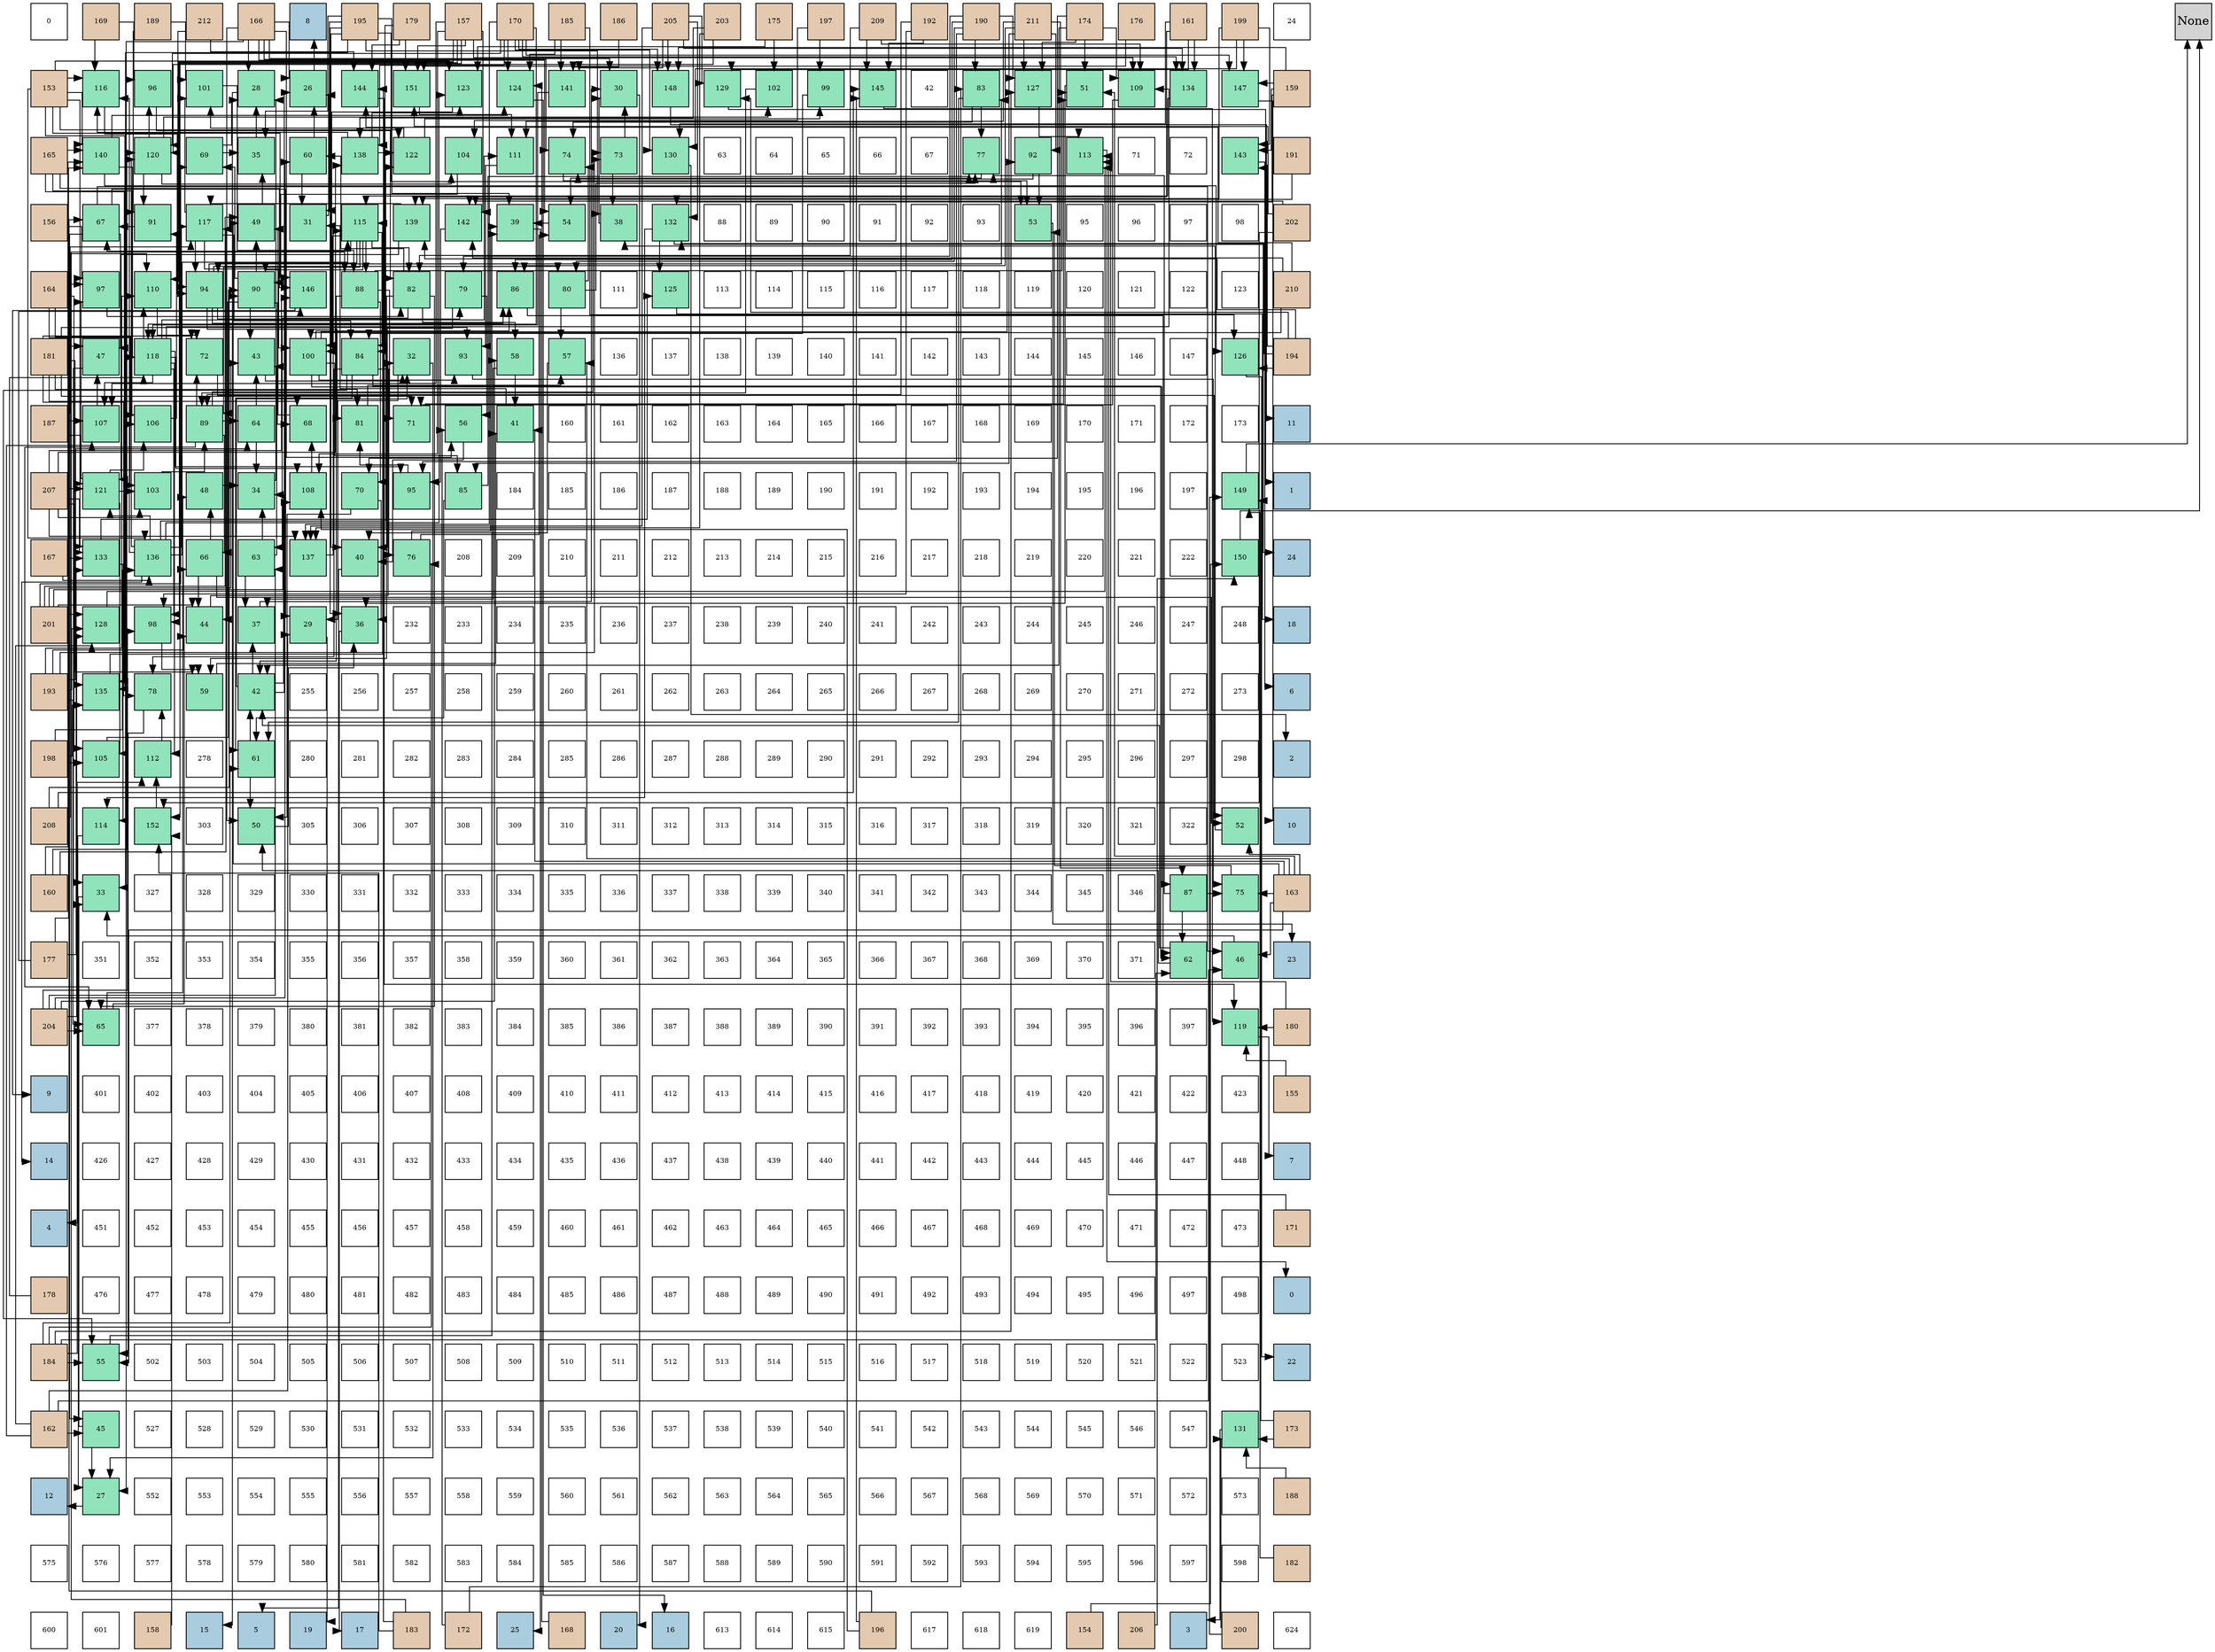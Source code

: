 digraph layout{
 rankdir=TB;
 splines=ortho;
 node [style=filled shape=square fixedsize=true width=0.6];
0[label="0", fontsize=8, fillcolor="#ffffff"];
1[label="169", fontsize=8, fillcolor="#e3c9af"];
2[label="189", fontsize=8, fillcolor="#e3c9af"];
3[label="212", fontsize=8, fillcolor="#e3c9af"];
4[label="166", fontsize=8, fillcolor="#e3c9af"];
5[label="8", fontsize=8, fillcolor="#a9ccde"];
6[label="195", fontsize=8, fillcolor="#e3c9af"];
7[label="179", fontsize=8, fillcolor="#e3c9af"];
8[label="157", fontsize=8, fillcolor="#e3c9af"];
9[label="170", fontsize=8, fillcolor="#e3c9af"];
10[label="185", fontsize=8, fillcolor="#e3c9af"];
11[label="186", fontsize=8, fillcolor="#e3c9af"];
12[label="205", fontsize=8, fillcolor="#e3c9af"];
13[label="203", fontsize=8, fillcolor="#e3c9af"];
14[label="175", fontsize=8, fillcolor="#e3c9af"];
15[label="197", fontsize=8, fillcolor="#e3c9af"];
16[label="209", fontsize=8, fillcolor="#e3c9af"];
17[label="192", fontsize=8, fillcolor="#e3c9af"];
18[label="190", fontsize=8, fillcolor="#e3c9af"];
19[label="211", fontsize=8, fillcolor="#e3c9af"];
20[label="174", fontsize=8, fillcolor="#e3c9af"];
21[label="176", fontsize=8, fillcolor="#e3c9af"];
22[label="161", fontsize=8, fillcolor="#e3c9af"];
23[label="199", fontsize=8, fillcolor="#e3c9af"];
24[label="24", fontsize=8, fillcolor="#ffffff"];
25[label="153", fontsize=8, fillcolor="#e3c9af"];
26[label="116", fontsize=8, fillcolor="#91e3bb"];
27[label="96", fontsize=8, fillcolor="#91e3bb"];
28[label="101", fontsize=8, fillcolor="#91e3bb"];
29[label="28", fontsize=8, fillcolor="#91e3bb"];
30[label="26", fontsize=8, fillcolor="#91e3bb"];
31[label="144", fontsize=8, fillcolor="#91e3bb"];
32[label="151", fontsize=8, fillcolor="#91e3bb"];
33[label="123", fontsize=8, fillcolor="#91e3bb"];
34[label="124", fontsize=8, fillcolor="#91e3bb"];
35[label="141", fontsize=8, fillcolor="#91e3bb"];
36[label="30", fontsize=8, fillcolor="#91e3bb"];
37[label="148", fontsize=8, fillcolor="#91e3bb"];
38[label="129", fontsize=8, fillcolor="#91e3bb"];
39[label="102", fontsize=8, fillcolor="#91e3bb"];
40[label="99", fontsize=8, fillcolor="#91e3bb"];
41[label="145", fontsize=8, fillcolor="#91e3bb"];
42[label="42", fontsize=8, fillcolor="#ffffff"];
43[label="83", fontsize=8, fillcolor="#91e3bb"];
44[label="127", fontsize=8, fillcolor="#91e3bb"];
45[label="51", fontsize=8, fillcolor="#91e3bb"];
46[label="109", fontsize=8, fillcolor="#91e3bb"];
47[label="134", fontsize=8, fillcolor="#91e3bb"];
48[label="147", fontsize=8, fillcolor="#91e3bb"];
49[label="159", fontsize=8, fillcolor="#e3c9af"];
50[label="165", fontsize=8, fillcolor="#e3c9af"];
51[label="140", fontsize=8, fillcolor="#91e3bb"];
52[label="120", fontsize=8, fillcolor="#91e3bb"];
53[label="69", fontsize=8, fillcolor="#91e3bb"];
54[label="35", fontsize=8, fillcolor="#91e3bb"];
55[label="60", fontsize=8, fillcolor="#91e3bb"];
56[label="138", fontsize=8, fillcolor="#91e3bb"];
57[label="122", fontsize=8, fillcolor="#91e3bb"];
58[label="104", fontsize=8, fillcolor="#91e3bb"];
59[label="111", fontsize=8, fillcolor="#91e3bb"];
60[label="74", fontsize=8, fillcolor="#91e3bb"];
61[label="73", fontsize=8, fillcolor="#91e3bb"];
62[label="130", fontsize=8, fillcolor="#91e3bb"];
63[label="63", fontsize=8, fillcolor="#ffffff"];
64[label="64", fontsize=8, fillcolor="#ffffff"];
65[label="65", fontsize=8, fillcolor="#ffffff"];
66[label="66", fontsize=8, fillcolor="#ffffff"];
67[label="67", fontsize=8, fillcolor="#ffffff"];
68[label="77", fontsize=8, fillcolor="#91e3bb"];
69[label="92", fontsize=8, fillcolor="#91e3bb"];
70[label="113", fontsize=8, fillcolor="#91e3bb"];
71[label="71", fontsize=8, fillcolor="#ffffff"];
72[label="72", fontsize=8, fillcolor="#ffffff"];
73[label="143", fontsize=8, fillcolor="#91e3bb"];
74[label="191", fontsize=8, fillcolor="#e3c9af"];
75[label="156", fontsize=8, fillcolor="#e3c9af"];
76[label="67", fontsize=8, fillcolor="#91e3bb"];
77[label="91", fontsize=8, fillcolor="#91e3bb"];
78[label="117", fontsize=8, fillcolor="#91e3bb"];
79[label="49", fontsize=8, fillcolor="#91e3bb"];
80[label="31", fontsize=8, fillcolor="#91e3bb"];
81[label="115", fontsize=8, fillcolor="#91e3bb"];
82[label="139", fontsize=8, fillcolor="#91e3bb"];
83[label="142", fontsize=8, fillcolor="#91e3bb"];
84[label="39", fontsize=8, fillcolor="#91e3bb"];
85[label="54", fontsize=8, fillcolor="#91e3bb"];
86[label="38", fontsize=8, fillcolor="#91e3bb"];
87[label="132", fontsize=8, fillcolor="#91e3bb"];
88[label="88", fontsize=8, fillcolor="#ffffff"];
89[label="89", fontsize=8, fillcolor="#ffffff"];
90[label="90", fontsize=8, fillcolor="#ffffff"];
91[label="91", fontsize=8, fillcolor="#ffffff"];
92[label="92", fontsize=8, fillcolor="#ffffff"];
93[label="93", fontsize=8, fillcolor="#ffffff"];
94[label="53", fontsize=8, fillcolor="#91e3bb"];
95[label="95", fontsize=8, fillcolor="#ffffff"];
96[label="96", fontsize=8, fillcolor="#ffffff"];
97[label="97", fontsize=8, fillcolor="#ffffff"];
98[label="98", fontsize=8, fillcolor="#ffffff"];
99[label="202", fontsize=8, fillcolor="#e3c9af"];
100[label="164", fontsize=8, fillcolor="#e3c9af"];
101[label="97", fontsize=8, fillcolor="#91e3bb"];
102[label="110", fontsize=8, fillcolor="#91e3bb"];
103[label="94", fontsize=8, fillcolor="#91e3bb"];
104[label="90", fontsize=8, fillcolor="#91e3bb"];
105[label="146", fontsize=8, fillcolor="#91e3bb"];
106[label="88", fontsize=8, fillcolor="#91e3bb"];
107[label="82", fontsize=8, fillcolor="#91e3bb"];
108[label="79", fontsize=8, fillcolor="#91e3bb"];
109[label="86", fontsize=8, fillcolor="#91e3bb"];
110[label="80", fontsize=8, fillcolor="#91e3bb"];
111[label="111", fontsize=8, fillcolor="#ffffff"];
112[label="125", fontsize=8, fillcolor="#91e3bb"];
113[label="113", fontsize=8, fillcolor="#ffffff"];
114[label="114", fontsize=8, fillcolor="#ffffff"];
115[label="115", fontsize=8, fillcolor="#ffffff"];
116[label="116", fontsize=8, fillcolor="#ffffff"];
117[label="117", fontsize=8, fillcolor="#ffffff"];
118[label="118", fontsize=8, fillcolor="#ffffff"];
119[label="119", fontsize=8, fillcolor="#ffffff"];
120[label="120", fontsize=8, fillcolor="#ffffff"];
121[label="121", fontsize=8, fillcolor="#ffffff"];
122[label="122", fontsize=8, fillcolor="#ffffff"];
123[label="123", fontsize=8, fillcolor="#ffffff"];
124[label="210", fontsize=8, fillcolor="#e3c9af"];
125[label="181", fontsize=8, fillcolor="#e3c9af"];
126[label="47", fontsize=8, fillcolor="#91e3bb"];
127[label="118", fontsize=8, fillcolor="#91e3bb"];
128[label="72", fontsize=8, fillcolor="#91e3bb"];
129[label="43", fontsize=8, fillcolor="#91e3bb"];
130[label="100", fontsize=8, fillcolor="#91e3bb"];
131[label="84", fontsize=8, fillcolor="#91e3bb"];
132[label="32", fontsize=8, fillcolor="#91e3bb"];
133[label="93", fontsize=8, fillcolor="#91e3bb"];
134[label="58", fontsize=8, fillcolor="#91e3bb"];
135[label="57", fontsize=8, fillcolor="#91e3bb"];
136[label="136", fontsize=8, fillcolor="#ffffff"];
137[label="137", fontsize=8, fillcolor="#ffffff"];
138[label="138", fontsize=8, fillcolor="#ffffff"];
139[label="139", fontsize=8, fillcolor="#ffffff"];
140[label="140", fontsize=8, fillcolor="#ffffff"];
141[label="141", fontsize=8, fillcolor="#ffffff"];
142[label="142", fontsize=8, fillcolor="#ffffff"];
143[label="143", fontsize=8, fillcolor="#ffffff"];
144[label="144", fontsize=8, fillcolor="#ffffff"];
145[label="145", fontsize=8, fillcolor="#ffffff"];
146[label="146", fontsize=8, fillcolor="#ffffff"];
147[label="147", fontsize=8, fillcolor="#ffffff"];
148[label="126", fontsize=8, fillcolor="#91e3bb"];
149[label="194", fontsize=8, fillcolor="#e3c9af"];
150[label="187", fontsize=8, fillcolor="#e3c9af"];
151[label="107", fontsize=8, fillcolor="#91e3bb"];
152[label="106", fontsize=8, fillcolor="#91e3bb"];
153[label="89", fontsize=8, fillcolor="#91e3bb"];
154[label="64", fontsize=8, fillcolor="#91e3bb"];
155[label="68", fontsize=8, fillcolor="#91e3bb"];
156[label="81", fontsize=8, fillcolor="#91e3bb"];
157[label="71", fontsize=8, fillcolor="#91e3bb"];
158[label="56", fontsize=8, fillcolor="#91e3bb"];
159[label="41", fontsize=8, fillcolor="#91e3bb"];
160[label="160", fontsize=8, fillcolor="#ffffff"];
161[label="161", fontsize=8, fillcolor="#ffffff"];
162[label="162", fontsize=8, fillcolor="#ffffff"];
163[label="163", fontsize=8, fillcolor="#ffffff"];
164[label="164", fontsize=8, fillcolor="#ffffff"];
165[label="165", fontsize=8, fillcolor="#ffffff"];
166[label="166", fontsize=8, fillcolor="#ffffff"];
167[label="167", fontsize=8, fillcolor="#ffffff"];
168[label="168", fontsize=8, fillcolor="#ffffff"];
169[label="169", fontsize=8, fillcolor="#ffffff"];
170[label="170", fontsize=8, fillcolor="#ffffff"];
171[label="171", fontsize=8, fillcolor="#ffffff"];
172[label="172", fontsize=8, fillcolor="#ffffff"];
173[label="173", fontsize=8, fillcolor="#ffffff"];
174[label="11", fontsize=8, fillcolor="#a9ccde"];
175[label="207", fontsize=8, fillcolor="#e3c9af"];
176[label="121", fontsize=8, fillcolor="#91e3bb"];
177[label="103", fontsize=8, fillcolor="#91e3bb"];
178[label="48", fontsize=8, fillcolor="#91e3bb"];
179[label="34", fontsize=8, fillcolor="#91e3bb"];
180[label="108", fontsize=8, fillcolor="#91e3bb"];
181[label="70", fontsize=8, fillcolor="#91e3bb"];
182[label="95", fontsize=8, fillcolor="#91e3bb"];
183[label="85", fontsize=8, fillcolor="#91e3bb"];
184[label="184", fontsize=8, fillcolor="#ffffff"];
185[label="185", fontsize=8, fillcolor="#ffffff"];
186[label="186", fontsize=8, fillcolor="#ffffff"];
187[label="187", fontsize=8, fillcolor="#ffffff"];
188[label="188", fontsize=8, fillcolor="#ffffff"];
189[label="189", fontsize=8, fillcolor="#ffffff"];
190[label="190", fontsize=8, fillcolor="#ffffff"];
191[label="191", fontsize=8, fillcolor="#ffffff"];
192[label="192", fontsize=8, fillcolor="#ffffff"];
193[label="193", fontsize=8, fillcolor="#ffffff"];
194[label="194", fontsize=8, fillcolor="#ffffff"];
195[label="195", fontsize=8, fillcolor="#ffffff"];
196[label="196", fontsize=8, fillcolor="#ffffff"];
197[label="197", fontsize=8, fillcolor="#ffffff"];
198[label="149", fontsize=8, fillcolor="#91e3bb"];
199[label="1", fontsize=8, fillcolor="#a9ccde"];
200[label="167", fontsize=8, fillcolor="#e3c9af"];
201[label="133", fontsize=8, fillcolor="#91e3bb"];
202[label="136", fontsize=8, fillcolor="#91e3bb"];
203[label="66", fontsize=8, fillcolor="#91e3bb"];
204[label="63", fontsize=8, fillcolor="#91e3bb"];
205[label="137", fontsize=8, fillcolor="#91e3bb"];
206[label="40", fontsize=8, fillcolor="#91e3bb"];
207[label="76", fontsize=8, fillcolor="#91e3bb"];
208[label="208", fontsize=8, fillcolor="#ffffff"];
209[label="209", fontsize=8, fillcolor="#ffffff"];
210[label="210", fontsize=8, fillcolor="#ffffff"];
211[label="211", fontsize=8, fillcolor="#ffffff"];
212[label="212", fontsize=8, fillcolor="#ffffff"];
213[label="213", fontsize=8, fillcolor="#ffffff"];
214[label="214", fontsize=8, fillcolor="#ffffff"];
215[label="215", fontsize=8, fillcolor="#ffffff"];
216[label="216", fontsize=8, fillcolor="#ffffff"];
217[label="217", fontsize=8, fillcolor="#ffffff"];
218[label="218", fontsize=8, fillcolor="#ffffff"];
219[label="219", fontsize=8, fillcolor="#ffffff"];
220[label="220", fontsize=8, fillcolor="#ffffff"];
221[label="221", fontsize=8, fillcolor="#ffffff"];
222[label="222", fontsize=8, fillcolor="#ffffff"];
223[label="150", fontsize=8, fillcolor="#91e3bb"];
224[label="24", fontsize=8, fillcolor="#a9ccde"];
225[label="201", fontsize=8, fillcolor="#e3c9af"];
226[label="128", fontsize=8, fillcolor="#91e3bb"];
227[label="98", fontsize=8, fillcolor="#91e3bb"];
228[label="44", fontsize=8, fillcolor="#91e3bb"];
229[label="37", fontsize=8, fillcolor="#91e3bb"];
230[label="29", fontsize=8, fillcolor="#91e3bb"];
231[label="36", fontsize=8, fillcolor="#91e3bb"];
232[label="232", fontsize=8, fillcolor="#ffffff"];
233[label="233", fontsize=8, fillcolor="#ffffff"];
234[label="234", fontsize=8, fillcolor="#ffffff"];
235[label="235", fontsize=8, fillcolor="#ffffff"];
236[label="236", fontsize=8, fillcolor="#ffffff"];
237[label="237", fontsize=8, fillcolor="#ffffff"];
238[label="238", fontsize=8, fillcolor="#ffffff"];
239[label="239", fontsize=8, fillcolor="#ffffff"];
240[label="240", fontsize=8, fillcolor="#ffffff"];
241[label="241", fontsize=8, fillcolor="#ffffff"];
242[label="242", fontsize=8, fillcolor="#ffffff"];
243[label="243", fontsize=8, fillcolor="#ffffff"];
244[label="244", fontsize=8, fillcolor="#ffffff"];
245[label="245", fontsize=8, fillcolor="#ffffff"];
246[label="246", fontsize=8, fillcolor="#ffffff"];
247[label="247", fontsize=8, fillcolor="#ffffff"];
248[label="248", fontsize=8, fillcolor="#ffffff"];
249[label="18", fontsize=8, fillcolor="#a9ccde"];
250[label="193", fontsize=8, fillcolor="#e3c9af"];
251[label="135", fontsize=8, fillcolor="#91e3bb"];
252[label="78", fontsize=8, fillcolor="#91e3bb"];
253[label="59", fontsize=8, fillcolor="#91e3bb"];
254[label="42", fontsize=8, fillcolor="#91e3bb"];
255[label="255", fontsize=8, fillcolor="#ffffff"];
256[label="256", fontsize=8, fillcolor="#ffffff"];
257[label="257", fontsize=8, fillcolor="#ffffff"];
258[label="258", fontsize=8, fillcolor="#ffffff"];
259[label="259", fontsize=8, fillcolor="#ffffff"];
260[label="260", fontsize=8, fillcolor="#ffffff"];
261[label="261", fontsize=8, fillcolor="#ffffff"];
262[label="262", fontsize=8, fillcolor="#ffffff"];
263[label="263", fontsize=8, fillcolor="#ffffff"];
264[label="264", fontsize=8, fillcolor="#ffffff"];
265[label="265", fontsize=8, fillcolor="#ffffff"];
266[label="266", fontsize=8, fillcolor="#ffffff"];
267[label="267", fontsize=8, fillcolor="#ffffff"];
268[label="268", fontsize=8, fillcolor="#ffffff"];
269[label="269", fontsize=8, fillcolor="#ffffff"];
270[label="270", fontsize=8, fillcolor="#ffffff"];
271[label="271", fontsize=8, fillcolor="#ffffff"];
272[label="272", fontsize=8, fillcolor="#ffffff"];
273[label="273", fontsize=8, fillcolor="#ffffff"];
274[label="6", fontsize=8, fillcolor="#a9ccde"];
275[label="198", fontsize=8, fillcolor="#e3c9af"];
276[label="105", fontsize=8, fillcolor="#91e3bb"];
277[label="112", fontsize=8, fillcolor="#91e3bb"];
278[label="278", fontsize=8, fillcolor="#ffffff"];
279[label="61", fontsize=8, fillcolor="#91e3bb"];
280[label="280", fontsize=8, fillcolor="#ffffff"];
281[label="281", fontsize=8, fillcolor="#ffffff"];
282[label="282", fontsize=8, fillcolor="#ffffff"];
283[label="283", fontsize=8, fillcolor="#ffffff"];
284[label="284", fontsize=8, fillcolor="#ffffff"];
285[label="285", fontsize=8, fillcolor="#ffffff"];
286[label="286", fontsize=8, fillcolor="#ffffff"];
287[label="287", fontsize=8, fillcolor="#ffffff"];
288[label="288", fontsize=8, fillcolor="#ffffff"];
289[label="289", fontsize=8, fillcolor="#ffffff"];
290[label="290", fontsize=8, fillcolor="#ffffff"];
291[label="291", fontsize=8, fillcolor="#ffffff"];
292[label="292", fontsize=8, fillcolor="#ffffff"];
293[label="293", fontsize=8, fillcolor="#ffffff"];
294[label="294", fontsize=8, fillcolor="#ffffff"];
295[label="295", fontsize=8, fillcolor="#ffffff"];
296[label="296", fontsize=8, fillcolor="#ffffff"];
297[label="297", fontsize=8, fillcolor="#ffffff"];
298[label="298", fontsize=8, fillcolor="#ffffff"];
299[label="2", fontsize=8, fillcolor="#a9ccde"];
300[label="208", fontsize=8, fillcolor="#e3c9af"];
301[label="114", fontsize=8, fillcolor="#91e3bb"];
302[label="152", fontsize=8, fillcolor="#91e3bb"];
303[label="303", fontsize=8, fillcolor="#ffffff"];
304[label="50", fontsize=8, fillcolor="#91e3bb"];
305[label="305", fontsize=8, fillcolor="#ffffff"];
306[label="306", fontsize=8, fillcolor="#ffffff"];
307[label="307", fontsize=8, fillcolor="#ffffff"];
308[label="308", fontsize=8, fillcolor="#ffffff"];
309[label="309", fontsize=8, fillcolor="#ffffff"];
310[label="310", fontsize=8, fillcolor="#ffffff"];
311[label="311", fontsize=8, fillcolor="#ffffff"];
312[label="312", fontsize=8, fillcolor="#ffffff"];
313[label="313", fontsize=8, fillcolor="#ffffff"];
314[label="314", fontsize=8, fillcolor="#ffffff"];
315[label="315", fontsize=8, fillcolor="#ffffff"];
316[label="316", fontsize=8, fillcolor="#ffffff"];
317[label="317", fontsize=8, fillcolor="#ffffff"];
318[label="318", fontsize=8, fillcolor="#ffffff"];
319[label="319", fontsize=8, fillcolor="#ffffff"];
320[label="320", fontsize=8, fillcolor="#ffffff"];
321[label="321", fontsize=8, fillcolor="#ffffff"];
322[label="322", fontsize=8, fillcolor="#ffffff"];
323[label="52", fontsize=8, fillcolor="#91e3bb"];
324[label="10", fontsize=8, fillcolor="#a9ccde"];
325[label="160", fontsize=8, fillcolor="#e3c9af"];
326[label="33", fontsize=8, fillcolor="#91e3bb"];
327[label="327", fontsize=8, fillcolor="#ffffff"];
328[label="328", fontsize=8, fillcolor="#ffffff"];
329[label="329", fontsize=8, fillcolor="#ffffff"];
330[label="330", fontsize=8, fillcolor="#ffffff"];
331[label="331", fontsize=8, fillcolor="#ffffff"];
332[label="332", fontsize=8, fillcolor="#ffffff"];
333[label="333", fontsize=8, fillcolor="#ffffff"];
334[label="334", fontsize=8, fillcolor="#ffffff"];
335[label="335", fontsize=8, fillcolor="#ffffff"];
336[label="336", fontsize=8, fillcolor="#ffffff"];
337[label="337", fontsize=8, fillcolor="#ffffff"];
338[label="338", fontsize=8, fillcolor="#ffffff"];
339[label="339", fontsize=8, fillcolor="#ffffff"];
340[label="340", fontsize=8, fillcolor="#ffffff"];
341[label="341", fontsize=8, fillcolor="#ffffff"];
342[label="342", fontsize=8, fillcolor="#ffffff"];
343[label="343", fontsize=8, fillcolor="#ffffff"];
344[label="344", fontsize=8, fillcolor="#ffffff"];
345[label="345", fontsize=8, fillcolor="#ffffff"];
346[label="346", fontsize=8, fillcolor="#ffffff"];
347[label="87", fontsize=8, fillcolor="#91e3bb"];
348[label="75", fontsize=8, fillcolor="#91e3bb"];
349[label="163", fontsize=8, fillcolor="#e3c9af"];
350[label="177", fontsize=8, fillcolor="#e3c9af"];
351[label="351", fontsize=8, fillcolor="#ffffff"];
352[label="352", fontsize=8, fillcolor="#ffffff"];
353[label="353", fontsize=8, fillcolor="#ffffff"];
354[label="354", fontsize=8, fillcolor="#ffffff"];
355[label="355", fontsize=8, fillcolor="#ffffff"];
356[label="356", fontsize=8, fillcolor="#ffffff"];
357[label="357", fontsize=8, fillcolor="#ffffff"];
358[label="358", fontsize=8, fillcolor="#ffffff"];
359[label="359", fontsize=8, fillcolor="#ffffff"];
360[label="360", fontsize=8, fillcolor="#ffffff"];
361[label="361", fontsize=8, fillcolor="#ffffff"];
362[label="362", fontsize=8, fillcolor="#ffffff"];
363[label="363", fontsize=8, fillcolor="#ffffff"];
364[label="364", fontsize=8, fillcolor="#ffffff"];
365[label="365", fontsize=8, fillcolor="#ffffff"];
366[label="366", fontsize=8, fillcolor="#ffffff"];
367[label="367", fontsize=8, fillcolor="#ffffff"];
368[label="368", fontsize=8, fillcolor="#ffffff"];
369[label="369", fontsize=8, fillcolor="#ffffff"];
370[label="370", fontsize=8, fillcolor="#ffffff"];
371[label="371", fontsize=8, fillcolor="#ffffff"];
372[label="62", fontsize=8, fillcolor="#91e3bb"];
373[label="46", fontsize=8, fillcolor="#91e3bb"];
374[label="23", fontsize=8, fillcolor="#a9ccde"];
375[label="204", fontsize=8, fillcolor="#e3c9af"];
376[label="65", fontsize=8, fillcolor="#91e3bb"];
377[label="377", fontsize=8, fillcolor="#ffffff"];
378[label="378", fontsize=8, fillcolor="#ffffff"];
379[label="379", fontsize=8, fillcolor="#ffffff"];
380[label="380", fontsize=8, fillcolor="#ffffff"];
381[label="381", fontsize=8, fillcolor="#ffffff"];
382[label="382", fontsize=8, fillcolor="#ffffff"];
383[label="383", fontsize=8, fillcolor="#ffffff"];
384[label="384", fontsize=8, fillcolor="#ffffff"];
385[label="385", fontsize=8, fillcolor="#ffffff"];
386[label="386", fontsize=8, fillcolor="#ffffff"];
387[label="387", fontsize=8, fillcolor="#ffffff"];
388[label="388", fontsize=8, fillcolor="#ffffff"];
389[label="389", fontsize=8, fillcolor="#ffffff"];
390[label="390", fontsize=8, fillcolor="#ffffff"];
391[label="391", fontsize=8, fillcolor="#ffffff"];
392[label="392", fontsize=8, fillcolor="#ffffff"];
393[label="393", fontsize=8, fillcolor="#ffffff"];
394[label="394", fontsize=8, fillcolor="#ffffff"];
395[label="395", fontsize=8, fillcolor="#ffffff"];
396[label="396", fontsize=8, fillcolor="#ffffff"];
397[label="397", fontsize=8, fillcolor="#ffffff"];
398[label="119", fontsize=8, fillcolor="#91e3bb"];
399[label="180", fontsize=8, fillcolor="#e3c9af"];
400[label="9", fontsize=8, fillcolor="#a9ccde"];
401[label="401", fontsize=8, fillcolor="#ffffff"];
402[label="402", fontsize=8, fillcolor="#ffffff"];
403[label="403", fontsize=8, fillcolor="#ffffff"];
404[label="404", fontsize=8, fillcolor="#ffffff"];
405[label="405", fontsize=8, fillcolor="#ffffff"];
406[label="406", fontsize=8, fillcolor="#ffffff"];
407[label="407", fontsize=8, fillcolor="#ffffff"];
408[label="408", fontsize=8, fillcolor="#ffffff"];
409[label="409", fontsize=8, fillcolor="#ffffff"];
410[label="410", fontsize=8, fillcolor="#ffffff"];
411[label="411", fontsize=8, fillcolor="#ffffff"];
412[label="412", fontsize=8, fillcolor="#ffffff"];
413[label="413", fontsize=8, fillcolor="#ffffff"];
414[label="414", fontsize=8, fillcolor="#ffffff"];
415[label="415", fontsize=8, fillcolor="#ffffff"];
416[label="416", fontsize=8, fillcolor="#ffffff"];
417[label="417", fontsize=8, fillcolor="#ffffff"];
418[label="418", fontsize=8, fillcolor="#ffffff"];
419[label="419", fontsize=8, fillcolor="#ffffff"];
420[label="420", fontsize=8, fillcolor="#ffffff"];
421[label="421", fontsize=8, fillcolor="#ffffff"];
422[label="422", fontsize=8, fillcolor="#ffffff"];
423[label="423", fontsize=8, fillcolor="#ffffff"];
424[label="155", fontsize=8, fillcolor="#e3c9af"];
425[label="14", fontsize=8, fillcolor="#a9ccde"];
426[label="426", fontsize=8, fillcolor="#ffffff"];
427[label="427", fontsize=8, fillcolor="#ffffff"];
428[label="428", fontsize=8, fillcolor="#ffffff"];
429[label="429", fontsize=8, fillcolor="#ffffff"];
430[label="430", fontsize=8, fillcolor="#ffffff"];
431[label="431", fontsize=8, fillcolor="#ffffff"];
432[label="432", fontsize=8, fillcolor="#ffffff"];
433[label="433", fontsize=8, fillcolor="#ffffff"];
434[label="434", fontsize=8, fillcolor="#ffffff"];
435[label="435", fontsize=8, fillcolor="#ffffff"];
436[label="436", fontsize=8, fillcolor="#ffffff"];
437[label="437", fontsize=8, fillcolor="#ffffff"];
438[label="438", fontsize=8, fillcolor="#ffffff"];
439[label="439", fontsize=8, fillcolor="#ffffff"];
440[label="440", fontsize=8, fillcolor="#ffffff"];
441[label="441", fontsize=8, fillcolor="#ffffff"];
442[label="442", fontsize=8, fillcolor="#ffffff"];
443[label="443", fontsize=8, fillcolor="#ffffff"];
444[label="444", fontsize=8, fillcolor="#ffffff"];
445[label="445", fontsize=8, fillcolor="#ffffff"];
446[label="446", fontsize=8, fillcolor="#ffffff"];
447[label="447", fontsize=8, fillcolor="#ffffff"];
448[label="448", fontsize=8, fillcolor="#ffffff"];
449[label="7", fontsize=8, fillcolor="#a9ccde"];
450[label="4", fontsize=8, fillcolor="#a9ccde"];
451[label="451", fontsize=8, fillcolor="#ffffff"];
452[label="452", fontsize=8, fillcolor="#ffffff"];
453[label="453", fontsize=8, fillcolor="#ffffff"];
454[label="454", fontsize=8, fillcolor="#ffffff"];
455[label="455", fontsize=8, fillcolor="#ffffff"];
456[label="456", fontsize=8, fillcolor="#ffffff"];
457[label="457", fontsize=8, fillcolor="#ffffff"];
458[label="458", fontsize=8, fillcolor="#ffffff"];
459[label="459", fontsize=8, fillcolor="#ffffff"];
460[label="460", fontsize=8, fillcolor="#ffffff"];
461[label="461", fontsize=8, fillcolor="#ffffff"];
462[label="462", fontsize=8, fillcolor="#ffffff"];
463[label="463", fontsize=8, fillcolor="#ffffff"];
464[label="464", fontsize=8, fillcolor="#ffffff"];
465[label="465", fontsize=8, fillcolor="#ffffff"];
466[label="466", fontsize=8, fillcolor="#ffffff"];
467[label="467", fontsize=8, fillcolor="#ffffff"];
468[label="468", fontsize=8, fillcolor="#ffffff"];
469[label="469", fontsize=8, fillcolor="#ffffff"];
470[label="470", fontsize=8, fillcolor="#ffffff"];
471[label="471", fontsize=8, fillcolor="#ffffff"];
472[label="472", fontsize=8, fillcolor="#ffffff"];
473[label="473", fontsize=8, fillcolor="#ffffff"];
474[label="171", fontsize=8, fillcolor="#e3c9af"];
475[label="178", fontsize=8, fillcolor="#e3c9af"];
476[label="476", fontsize=8, fillcolor="#ffffff"];
477[label="477", fontsize=8, fillcolor="#ffffff"];
478[label="478", fontsize=8, fillcolor="#ffffff"];
479[label="479", fontsize=8, fillcolor="#ffffff"];
480[label="480", fontsize=8, fillcolor="#ffffff"];
481[label="481", fontsize=8, fillcolor="#ffffff"];
482[label="482", fontsize=8, fillcolor="#ffffff"];
483[label="483", fontsize=8, fillcolor="#ffffff"];
484[label="484", fontsize=8, fillcolor="#ffffff"];
485[label="485", fontsize=8, fillcolor="#ffffff"];
486[label="486", fontsize=8, fillcolor="#ffffff"];
487[label="487", fontsize=8, fillcolor="#ffffff"];
488[label="488", fontsize=8, fillcolor="#ffffff"];
489[label="489", fontsize=8, fillcolor="#ffffff"];
490[label="490", fontsize=8, fillcolor="#ffffff"];
491[label="491", fontsize=8, fillcolor="#ffffff"];
492[label="492", fontsize=8, fillcolor="#ffffff"];
493[label="493", fontsize=8, fillcolor="#ffffff"];
494[label="494", fontsize=8, fillcolor="#ffffff"];
495[label="495", fontsize=8, fillcolor="#ffffff"];
496[label="496", fontsize=8, fillcolor="#ffffff"];
497[label="497", fontsize=8, fillcolor="#ffffff"];
498[label="498", fontsize=8, fillcolor="#ffffff"];
499[label="0", fontsize=8, fillcolor="#a9ccde"];
500[label="184", fontsize=8, fillcolor="#e3c9af"];
501[label="55", fontsize=8, fillcolor="#91e3bb"];
502[label="502", fontsize=8, fillcolor="#ffffff"];
503[label="503", fontsize=8, fillcolor="#ffffff"];
504[label="504", fontsize=8, fillcolor="#ffffff"];
505[label="505", fontsize=8, fillcolor="#ffffff"];
506[label="506", fontsize=8, fillcolor="#ffffff"];
507[label="507", fontsize=8, fillcolor="#ffffff"];
508[label="508", fontsize=8, fillcolor="#ffffff"];
509[label="509", fontsize=8, fillcolor="#ffffff"];
510[label="510", fontsize=8, fillcolor="#ffffff"];
511[label="511", fontsize=8, fillcolor="#ffffff"];
512[label="512", fontsize=8, fillcolor="#ffffff"];
513[label="513", fontsize=8, fillcolor="#ffffff"];
514[label="514", fontsize=8, fillcolor="#ffffff"];
515[label="515", fontsize=8, fillcolor="#ffffff"];
516[label="516", fontsize=8, fillcolor="#ffffff"];
517[label="517", fontsize=8, fillcolor="#ffffff"];
518[label="518", fontsize=8, fillcolor="#ffffff"];
519[label="519", fontsize=8, fillcolor="#ffffff"];
520[label="520", fontsize=8, fillcolor="#ffffff"];
521[label="521", fontsize=8, fillcolor="#ffffff"];
522[label="522", fontsize=8, fillcolor="#ffffff"];
523[label="523", fontsize=8, fillcolor="#ffffff"];
524[label="22", fontsize=8, fillcolor="#a9ccde"];
525[label="162", fontsize=8, fillcolor="#e3c9af"];
526[label="45", fontsize=8, fillcolor="#91e3bb"];
527[label="527", fontsize=8, fillcolor="#ffffff"];
528[label="528", fontsize=8, fillcolor="#ffffff"];
529[label="529", fontsize=8, fillcolor="#ffffff"];
530[label="530", fontsize=8, fillcolor="#ffffff"];
531[label="531", fontsize=8, fillcolor="#ffffff"];
532[label="532", fontsize=8, fillcolor="#ffffff"];
533[label="533", fontsize=8, fillcolor="#ffffff"];
534[label="534", fontsize=8, fillcolor="#ffffff"];
535[label="535", fontsize=8, fillcolor="#ffffff"];
536[label="536", fontsize=8, fillcolor="#ffffff"];
537[label="537", fontsize=8, fillcolor="#ffffff"];
538[label="538", fontsize=8, fillcolor="#ffffff"];
539[label="539", fontsize=8, fillcolor="#ffffff"];
540[label="540", fontsize=8, fillcolor="#ffffff"];
541[label="541", fontsize=8, fillcolor="#ffffff"];
542[label="542", fontsize=8, fillcolor="#ffffff"];
543[label="543", fontsize=8, fillcolor="#ffffff"];
544[label="544", fontsize=8, fillcolor="#ffffff"];
545[label="545", fontsize=8, fillcolor="#ffffff"];
546[label="546", fontsize=8, fillcolor="#ffffff"];
547[label="547", fontsize=8, fillcolor="#ffffff"];
548[label="131", fontsize=8, fillcolor="#91e3bb"];
549[label="173", fontsize=8, fillcolor="#e3c9af"];
550[label="12", fontsize=8, fillcolor="#a9ccde"];
551[label="27", fontsize=8, fillcolor="#91e3bb"];
552[label="552", fontsize=8, fillcolor="#ffffff"];
553[label="553", fontsize=8, fillcolor="#ffffff"];
554[label="554", fontsize=8, fillcolor="#ffffff"];
555[label="555", fontsize=8, fillcolor="#ffffff"];
556[label="556", fontsize=8, fillcolor="#ffffff"];
557[label="557", fontsize=8, fillcolor="#ffffff"];
558[label="558", fontsize=8, fillcolor="#ffffff"];
559[label="559", fontsize=8, fillcolor="#ffffff"];
560[label="560", fontsize=8, fillcolor="#ffffff"];
561[label="561", fontsize=8, fillcolor="#ffffff"];
562[label="562", fontsize=8, fillcolor="#ffffff"];
563[label="563", fontsize=8, fillcolor="#ffffff"];
564[label="564", fontsize=8, fillcolor="#ffffff"];
565[label="565", fontsize=8, fillcolor="#ffffff"];
566[label="566", fontsize=8, fillcolor="#ffffff"];
567[label="567", fontsize=8, fillcolor="#ffffff"];
568[label="568", fontsize=8, fillcolor="#ffffff"];
569[label="569", fontsize=8, fillcolor="#ffffff"];
570[label="570", fontsize=8, fillcolor="#ffffff"];
571[label="571", fontsize=8, fillcolor="#ffffff"];
572[label="572", fontsize=8, fillcolor="#ffffff"];
573[label="573", fontsize=8, fillcolor="#ffffff"];
574[label="188", fontsize=8, fillcolor="#e3c9af"];
575[label="575", fontsize=8, fillcolor="#ffffff"];
576[label="576", fontsize=8, fillcolor="#ffffff"];
577[label="577", fontsize=8, fillcolor="#ffffff"];
578[label="578", fontsize=8, fillcolor="#ffffff"];
579[label="579", fontsize=8, fillcolor="#ffffff"];
580[label="580", fontsize=8, fillcolor="#ffffff"];
581[label="581", fontsize=8, fillcolor="#ffffff"];
582[label="582", fontsize=8, fillcolor="#ffffff"];
583[label="583", fontsize=8, fillcolor="#ffffff"];
584[label="584", fontsize=8, fillcolor="#ffffff"];
585[label="585", fontsize=8, fillcolor="#ffffff"];
586[label="586", fontsize=8, fillcolor="#ffffff"];
587[label="587", fontsize=8, fillcolor="#ffffff"];
588[label="588", fontsize=8, fillcolor="#ffffff"];
589[label="589", fontsize=8, fillcolor="#ffffff"];
590[label="590", fontsize=8, fillcolor="#ffffff"];
591[label="591", fontsize=8, fillcolor="#ffffff"];
592[label="592", fontsize=8, fillcolor="#ffffff"];
593[label="593", fontsize=8, fillcolor="#ffffff"];
594[label="594", fontsize=8, fillcolor="#ffffff"];
595[label="595", fontsize=8, fillcolor="#ffffff"];
596[label="596", fontsize=8, fillcolor="#ffffff"];
597[label="597", fontsize=8, fillcolor="#ffffff"];
598[label="598", fontsize=8, fillcolor="#ffffff"];
599[label="182", fontsize=8, fillcolor="#e3c9af"];
600[label="600", fontsize=8, fillcolor="#ffffff"];
601[label="601", fontsize=8, fillcolor="#ffffff"];
602[label="158", fontsize=8, fillcolor="#e3c9af"];
603[label="15", fontsize=8, fillcolor="#a9ccde"];
604[label="5", fontsize=8, fillcolor="#a9ccde"];
605[label="19", fontsize=8, fillcolor="#a9ccde"];
606[label="17", fontsize=8, fillcolor="#a9ccde"];
607[label="183", fontsize=8, fillcolor="#e3c9af"];
608[label="172", fontsize=8, fillcolor="#e3c9af"];
609[label="25", fontsize=8, fillcolor="#a9ccde"];
610[label="168", fontsize=8, fillcolor="#e3c9af"];
611[label="20", fontsize=8, fillcolor="#a9ccde"];
612[label="16", fontsize=8, fillcolor="#a9ccde"];
613[label="613", fontsize=8, fillcolor="#ffffff"];
614[label="614", fontsize=8, fillcolor="#ffffff"];
615[label="615", fontsize=8, fillcolor="#ffffff"];
616[label="196", fontsize=8, fillcolor="#e3c9af"];
617[label="617", fontsize=8, fillcolor="#ffffff"];
618[label="618", fontsize=8, fillcolor="#ffffff"];
619[label="619", fontsize=8, fillcolor="#ffffff"];
620[label="154", fontsize=8, fillcolor="#e3c9af"];
621[label="206", fontsize=8, fillcolor="#e3c9af"];
622[label="3", fontsize=8, fillcolor="#a9ccde"];
623[label="200", fontsize=8, fillcolor="#e3c9af"];
624[label="624", fontsize=8, fillcolor="#ffffff"];
edge [constraint=false, style=vis];30 -> 5;
551 -> 550;
29 -> 603;
230 -> 605;
36 -> 611;
80 -> 30;
132 -> 551;
132 -> 230;
326 -> 551;
179 -> 29;
54 -> 29;
231 -> 606;
229 -> 36;
86 -> 36;
84 -> 609;
206 -> 604;
159 -> 80;
254 -> 30;
254 -> 132;
254 -> 179;
254 -> 229;
129 -> 132;
228 -> 132;
526 -> 551;
526 -> 326;
373 -> 326;
126 -> 326;
178 -> 179;
79 -> 54;
304 -> 231;
45 -> 231;
323 -> 86;
94 -> 374;
85 -> 84;
501 -> 84;
158 -> 206;
135 -> 206;
134 -> 229;
134 -> 159;
253 -> 159;
55 -> 30;
55 -> 80;
279 -> 254;
279 -> 304;
372 -> 254;
372 -> 304;
204 -> 179;
204 -> 229;
204 -> 129;
154 -> 179;
154 -> 129;
376 -> 228;
376 -> 178;
203 -> 228;
203 -> 178;
203 -> 323;
76 -> 230;
76 -> 526;
76 -> 373;
76 -> 126;
155 -> 79;
53 -> 29;
53 -> 54;
181 -> 231;
181 -> 304;
157 -> 45;
128 -> 323;
61 -> 36;
61 -> 86;
60 -> 94;
348 -> 94;
207 -> 84;
207 -> 85;
68 -> 85;
252 -> 501;
108 -> 206;
108 -> 158;
110 -> 135;
110 -> 60;
110 -> 68;
156 -> 135;
107 -> 134;
107 -> 253;
107 -> 55;
107 -> 204;
107 -> 376;
43 -> 279;
43 -> 60;
43 -> 68;
131 -> 501;
131 -> 279;
131 -> 372;
131 -> 207;
131 -> 252;
183 -> 279;
183 -> 68;
109 -> 372;
347 -> 372;
347 -> 348;
347 -> 68;
106 -> 254;
106 -> 45;
106 -> 181;
106 -> 157;
153 -> 154;
153 -> 376;
153 -> 203;
153 -> 128;
153 -> 61;
104 -> 129;
104 -> 228;
104 -> 79;
104 -> 155;
104 -> 53;
77 -> 76;
69 -> 94;
69 -> 60;
133 -> 348;
103 -> 108;
103 -> 110;
103 -> 156;
103 -> 43;
103 -> 109;
182 -> 156;
27 -> 107;
101 -> 107;
227 -> 253;
40 -> 131;
130 -> 183;
130 -> 109;
130 -> 347;
130 -> 69;
130 -> 133;
28 -> 106;
39 -> 153;
177 -> 153;
58 -> 104;
276 -> 104;
152 -> 77;
151 -> 126;
180 -> 155;
46 -> 157;
102 -> 128;
59 -> 133;
277 -> 252;
70 -> 499;
301 -> 450;
81 -> 76;
81 -> 107;
81 -> 131;
81 -> 106;
81 -> 153;
81 -> 104;
81 -> 103;
81 -> 130;
26 -> 103;
78 -> 131;
78 -> 103;
78 -> 130;
78 -> 28;
127 -> 182;
127 -> 227;
127 -> 151;
127 -> 180;
127 -> 46;
127 -> 102;
127 -> 59;
127 -> 277;
398 -> 449;
52 -> 77;
52 -> 27;
52 -> 39;
52 -> 58;
176 -> 101;
176 -> 177;
176 -> 276;
176 -> 152;
57 -> 40;
57 -> 28;
33 -> 130;
34 -> 612;
112 -> 249;
148 -> 524;
44 -> 70;
226 -> 70;
38 -> 199;
62 -> 299;
548 -> 622;
87 -> 224;
87 -> 301;
87 -> 112;
201 -> 301;
201 -> 112;
47 -> 81;
251 -> 81;
202 -> 425;
202 -> 81;
202 -> 26;
202 -> 78;
202 -> 52;
202 -> 176;
202 -> 57;
202 -> 33;
205 -> 81;
56 -> 26;
56 -> 57;
56 -> 33;
82 -> 78;
82 -> 176;
51 -> 127;
51 -> 34;
51 -> 148;
35 -> 127;
83 -> 182;
73 -> 274;
31 -> 398;
41 -> 398;
105 -> 400;
48 -> 324;
37 -> 174;
198 -> None;
223 -> None;
32 -> 59;
302 -> 277;
25 -> 26;
25 -> 57;
25 -> 33;
25 -> 201;
25 -> 251;
25 -> 202;
25 -> 51;
25 -> 105;
620 -> 223;
424 -> 398;
75 -> 101;
8 -> 227;
8 -> 151;
8 -> 180;
8 -> 46;
8 -> 102;
8 -> 83;
8 -> 32;
8 -> 302;
602 -> 302;
49 -> 87;
49 -> 73;
49 -> 48;
49 -> 37;
325 -> 78;
325 -> 52;
325 -> 51;
22 -> 38;
22 -> 62;
22 -> 47;
22 -> 82;
525 -> 230;
525 -> 526;
525 -> 373;
525 -> 151;
525 -> 226;
349 -> 159;
349 -> 373;
349 -> 79;
349 -> 45;
349 -> 323;
349 -> 501;
349 -> 135;
349 -> 348;
100 -> 101;
100 -> 177;
100 -> 276;
100 -> 152;
50 -> 152;
50 -> 251;
50 -> 51;
50 -> 105;
4 -> 30;
4 -> 551;
4 -> 29;
4 -> 36;
4 -> 304;
4 -> 85;
4 -> 158;
4 -> 60;
200 -> 201;
200 -> 202;
610 -> 34;
1 -> 27;
1 -> 26;
9 -> 127;
9 -> 52;
9 -> 34;
9 -> 62;
9 -> 47;
9 -> 205;
9 -> 56;
9 -> 48;
9 -> 37;
474 -> 70;
608 -> 158;
608 -> 43;
549 -> 548;
549 -> 198;
20 -> 254;
20 -> 45;
20 -> 181;
20 -> 46;
20 -> 44;
14 -> 39;
14 -> 33;
21 -> 32;
350 -> 201;
350 -> 51;
350 -> 105;
475 -> 127;
7 -> 131;
7 -> 31;
7 -> 32;
399 -> 70;
399 -> 398;
125 -> 126;
125 -> 253;
125 -> 155;
125 -> 157;
125 -> 128;
125 -> 252;
125 -> 156;
125 -> 133;
599 -> 198;
607 -> 106;
607 -> 31;
607 -> 302;
500 -> 501;
500 -> 279;
500 -> 372;
500 -> 207;
500 -> 277;
500 -> 44;
10 -> 34;
10 -> 148;
10 -> 35;
11 -> 35;
150 -> 151;
150 -> 78;
150 -> 176;
574 -> 548;
2 -> 77;
2 -> 28;
18 -> 108;
18 -> 110;
18 -> 43;
18 -> 109;
18 -> 182;
18 -> 44;
74 -> 83;
17 -> 153;
17 -> 227;
17 -> 41;
250 -> 154;
250 -> 376;
250 -> 203;
250 -> 61;
250 -> 102;
250 -> 226;
149 -> 148;
149 -> 38;
149 -> 87;
149 -> 82;
149 -> 73;
6 -> 80;
6 -> 326;
6 -> 54;
6 -> 231;
6 -> 86;
6 -> 84;
6 -> 206;
6 -> 94;
616 -> 76;
616 -> 180;
616 -> 41;
15 -> 40;
15 -> 58;
275 -> 276;
275 -> 251;
275 -> 202;
23 -> 62;
23 -> 82;
23 -> 73;
23 -> 48;
623 -> 548;
623 -> 198;
225 -> 129;
225 -> 228;
225 -> 79;
225 -> 53;
225 -> 180;
225 -> 226;
99 -> 83;
99 -> 32;
99 -> 302;
13 -> 52;
13 -> 205;
13 -> 56;
375 -> 134;
375 -> 55;
375 -> 204;
375 -> 376;
375 -> 227;
375 -> 226;
12 -> 38;
12 -> 87;
12 -> 47;
12 -> 205;
12 -> 35;
12 -> 37;
621 -> 223;
175 -> 177;
175 -> 176;
175 -> 201;
175 -> 251;
175 -> 205;
175 -> 56;
175 -> 105;
300 -> 104;
300 -> 102;
300 -> 41;
16 -> 107;
16 -> 46;
16 -> 41;
124 -> 130;
124 -> 83;
124 -> 31;
19 -> 183;
19 -> 109;
19 -> 347;
19 -> 69;
19 -> 59;
19 -> 44;
3 -> 103;
3 -> 31;
edge [constraint=true, style=invis];
0 -> 25 -> 50 -> 75 -> 100 -> 125 -> 150 -> 175 -> 200 -> 225 -> 250 -> 275 -> 300 -> 325 -> 350 -> 375 -> 400 -> 425 -> 450 -> 475 -> 500 -> 525 -> 550 -> 575 -> 600;
1 -> 26 -> 51 -> 76 -> 101 -> 126 -> 151 -> 176 -> 201 -> 226 -> 251 -> 276 -> 301 -> 326 -> 351 -> 376 -> 401 -> 426 -> 451 -> 476 -> 501 -> 526 -> 551 -> 576 -> 601;
2 -> 27 -> 52 -> 77 -> 102 -> 127 -> 152 -> 177 -> 202 -> 227 -> 252 -> 277 -> 302 -> 327 -> 352 -> 377 -> 402 -> 427 -> 452 -> 477 -> 502 -> 527 -> 552 -> 577 -> 602;
3 -> 28 -> 53 -> 78 -> 103 -> 128 -> 153 -> 178 -> 203 -> 228 -> 253 -> 278 -> 303 -> 328 -> 353 -> 378 -> 403 -> 428 -> 453 -> 478 -> 503 -> 528 -> 553 -> 578 -> 603;
4 -> 29 -> 54 -> 79 -> 104 -> 129 -> 154 -> 179 -> 204 -> 229 -> 254 -> 279 -> 304 -> 329 -> 354 -> 379 -> 404 -> 429 -> 454 -> 479 -> 504 -> 529 -> 554 -> 579 -> 604;
5 -> 30 -> 55 -> 80 -> 105 -> 130 -> 155 -> 180 -> 205 -> 230 -> 255 -> 280 -> 305 -> 330 -> 355 -> 380 -> 405 -> 430 -> 455 -> 480 -> 505 -> 530 -> 555 -> 580 -> 605;
6 -> 31 -> 56 -> 81 -> 106 -> 131 -> 156 -> 181 -> 206 -> 231 -> 256 -> 281 -> 306 -> 331 -> 356 -> 381 -> 406 -> 431 -> 456 -> 481 -> 506 -> 531 -> 556 -> 581 -> 606;
7 -> 32 -> 57 -> 82 -> 107 -> 132 -> 157 -> 182 -> 207 -> 232 -> 257 -> 282 -> 307 -> 332 -> 357 -> 382 -> 407 -> 432 -> 457 -> 482 -> 507 -> 532 -> 557 -> 582 -> 607;
8 -> 33 -> 58 -> 83 -> 108 -> 133 -> 158 -> 183 -> 208 -> 233 -> 258 -> 283 -> 308 -> 333 -> 358 -> 383 -> 408 -> 433 -> 458 -> 483 -> 508 -> 533 -> 558 -> 583 -> 608;
9 -> 34 -> 59 -> 84 -> 109 -> 134 -> 159 -> 184 -> 209 -> 234 -> 259 -> 284 -> 309 -> 334 -> 359 -> 384 -> 409 -> 434 -> 459 -> 484 -> 509 -> 534 -> 559 -> 584 -> 609;
10 -> 35 -> 60 -> 85 -> 110 -> 135 -> 160 -> 185 -> 210 -> 235 -> 260 -> 285 -> 310 -> 335 -> 360 -> 385 -> 410 -> 435 -> 460 -> 485 -> 510 -> 535 -> 560 -> 585 -> 610;
11 -> 36 -> 61 -> 86 -> 111 -> 136 -> 161 -> 186 -> 211 -> 236 -> 261 -> 286 -> 311 -> 336 -> 361 -> 386 -> 411 -> 436 -> 461 -> 486 -> 511 -> 536 -> 561 -> 586 -> 611;
12 -> 37 -> 62 -> 87 -> 112 -> 137 -> 162 -> 187 -> 212 -> 237 -> 262 -> 287 -> 312 -> 337 -> 362 -> 387 -> 412 -> 437 -> 462 -> 487 -> 512 -> 537 -> 562 -> 587 -> 612;
13 -> 38 -> 63 -> 88 -> 113 -> 138 -> 163 -> 188 -> 213 -> 238 -> 263 -> 288 -> 313 -> 338 -> 363 -> 388 -> 413 -> 438 -> 463 -> 488 -> 513 -> 538 -> 563 -> 588 -> 613;
14 -> 39 -> 64 -> 89 -> 114 -> 139 -> 164 -> 189 -> 214 -> 239 -> 264 -> 289 -> 314 -> 339 -> 364 -> 389 -> 414 -> 439 -> 464 -> 489 -> 514 -> 539 -> 564 -> 589 -> 614;
15 -> 40 -> 65 -> 90 -> 115 -> 140 -> 165 -> 190 -> 215 -> 240 -> 265 -> 290 -> 315 -> 340 -> 365 -> 390 -> 415 -> 440 -> 465 -> 490 -> 515 -> 540 -> 565 -> 590 -> 615;
16 -> 41 -> 66 -> 91 -> 116 -> 141 -> 166 -> 191 -> 216 -> 241 -> 266 -> 291 -> 316 -> 341 -> 366 -> 391 -> 416 -> 441 -> 466 -> 491 -> 516 -> 541 -> 566 -> 591 -> 616;
17 -> 42 -> 67 -> 92 -> 117 -> 142 -> 167 -> 192 -> 217 -> 242 -> 267 -> 292 -> 317 -> 342 -> 367 -> 392 -> 417 -> 442 -> 467 -> 492 -> 517 -> 542 -> 567 -> 592 -> 617;
18 -> 43 -> 68 -> 93 -> 118 -> 143 -> 168 -> 193 -> 218 -> 243 -> 268 -> 293 -> 318 -> 343 -> 368 -> 393 -> 418 -> 443 -> 468 -> 493 -> 518 -> 543 -> 568 -> 593 -> 618;
19 -> 44 -> 69 -> 94 -> 119 -> 144 -> 169 -> 194 -> 219 -> 244 -> 269 -> 294 -> 319 -> 344 -> 369 -> 394 -> 419 -> 444 -> 469 -> 494 -> 519 -> 544 -> 569 -> 594 -> 619;
20 -> 45 -> 70 -> 95 -> 120 -> 145 -> 170 -> 195 -> 220 -> 245 -> 270 -> 295 -> 320 -> 345 -> 370 -> 395 -> 420 -> 445 -> 470 -> 495 -> 520 -> 545 -> 570 -> 595 -> 620;
21 -> 46 -> 71 -> 96 -> 121 -> 146 -> 171 -> 196 -> 221 -> 246 -> 271 -> 296 -> 321 -> 346 -> 371 -> 396 -> 421 -> 446 -> 471 -> 496 -> 521 -> 546 -> 571 -> 596 -> 621;
22 -> 47 -> 72 -> 97 -> 122 -> 147 -> 172 -> 197 -> 222 -> 247 -> 272 -> 297 -> 322 -> 347 -> 372 -> 397 -> 422 -> 447 -> 472 -> 497 -> 522 -> 547 -> 572 -> 597 -> 622;
23 -> 48 -> 73 -> 98 -> 123 -> 148 -> 173 -> 198 -> 223 -> 248 -> 273 -> 298 -> 323 -> 348 -> 373 -> 398 -> 423 -> 448 -> 473 -> 498 -> 523 -> 548 -> 573 -> 598 -> 623;
24 -> 49 -> 74 -> 99 -> 124 -> 149 -> 174 -> 199 -> 224 -> 249 -> 274 -> 299 -> 324 -> 349 -> 374 -> 399 -> 424 -> 449 -> 474 -> 499 -> 524 -> 549 -> 574 -> 599 -> 624;
rank = same {0 -> 1 -> 2 -> 3 -> 4 -> 5 -> 6 -> 7 -> 8 -> 9 -> 10 -> 11 -> 12 -> 13 -> 14 -> 15 -> 16 -> 17 -> 18 -> 19 -> 20 -> 21 -> 22 -> 23 -> 24};
rank = same {25 -> 26 -> 27 -> 28 -> 29 -> 30 -> 31 -> 32 -> 33 -> 34 -> 35 -> 36 -> 37 -> 38 -> 39 -> 40 -> 41 -> 42 -> 43 -> 44 -> 45 -> 46 -> 47 -> 48 -> 49};
rank = same {50 -> 51 -> 52 -> 53 -> 54 -> 55 -> 56 -> 57 -> 58 -> 59 -> 60 -> 61 -> 62 -> 63 -> 64 -> 65 -> 66 -> 67 -> 68 -> 69 -> 70 -> 71 -> 72 -> 73 -> 74};
rank = same {75 -> 76 -> 77 -> 78 -> 79 -> 80 -> 81 -> 82 -> 83 -> 84 -> 85 -> 86 -> 87 -> 88 -> 89 -> 90 -> 91 -> 92 -> 93 -> 94 -> 95 -> 96 -> 97 -> 98 -> 99};
rank = same {100 -> 101 -> 102 -> 103 -> 104 -> 105 -> 106 -> 107 -> 108 -> 109 -> 110 -> 111 -> 112 -> 113 -> 114 -> 115 -> 116 -> 117 -> 118 -> 119 -> 120 -> 121 -> 122 -> 123 -> 124};
rank = same {125 -> 126 -> 127 -> 128 -> 129 -> 130 -> 131 -> 132 -> 133 -> 134 -> 135 -> 136 -> 137 -> 138 -> 139 -> 140 -> 141 -> 142 -> 143 -> 144 -> 145 -> 146 -> 147 -> 148 -> 149};
rank = same {150 -> 151 -> 152 -> 153 -> 154 -> 155 -> 156 -> 157 -> 158 -> 159 -> 160 -> 161 -> 162 -> 163 -> 164 -> 165 -> 166 -> 167 -> 168 -> 169 -> 170 -> 171 -> 172 -> 173 -> 174};
rank = same {175 -> 176 -> 177 -> 178 -> 179 -> 180 -> 181 -> 182 -> 183 -> 184 -> 185 -> 186 -> 187 -> 188 -> 189 -> 190 -> 191 -> 192 -> 193 -> 194 -> 195 -> 196 -> 197 -> 198 -> 199};
rank = same {200 -> 201 -> 202 -> 203 -> 204 -> 205 -> 206 -> 207 -> 208 -> 209 -> 210 -> 211 -> 212 -> 213 -> 214 -> 215 -> 216 -> 217 -> 218 -> 219 -> 220 -> 221 -> 222 -> 223 -> 224};
rank = same {225 -> 226 -> 227 -> 228 -> 229 -> 230 -> 231 -> 232 -> 233 -> 234 -> 235 -> 236 -> 237 -> 238 -> 239 -> 240 -> 241 -> 242 -> 243 -> 244 -> 245 -> 246 -> 247 -> 248 -> 249};
rank = same {250 -> 251 -> 252 -> 253 -> 254 -> 255 -> 256 -> 257 -> 258 -> 259 -> 260 -> 261 -> 262 -> 263 -> 264 -> 265 -> 266 -> 267 -> 268 -> 269 -> 270 -> 271 -> 272 -> 273 -> 274};
rank = same {275 -> 276 -> 277 -> 278 -> 279 -> 280 -> 281 -> 282 -> 283 -> 284 -> 285 -> 286 -> 287 -> 288 -> 289 -> 290 -> 291 -> 292 -> 293 -> 294 -> 295 -> 296 -> 297 -> 298 -> 299};
rank = same {300 -> 301 -> 302 -> 303 -> 304 -> 305 -> 306 -> 307 -> 308 -> 309 -> 310 -> 311 -> 312 -> 313 -> 314 -> 315 -> 316 -> 317 -> 318 -> 319 -> 320 -> 321 -> 322 -> 323 -> 324};
rank = same {325 -> 326 -> 327 -> 328 -> 329 -> 330 -> 331 -> 332 -> 333 -> 334 -> 335 -> 336 -> 337 -> 338 -> 339 -> 340 -> 341 -> 342 -> 343 -> 344 -> 345 -> 346 -> 347 -> 348 -> 349};
rank = same {350 -> 351 -> 352 -> 353 -> 354 -> 355 -> 356 -> 357 -> 358 -> 359 -> 360 -> 361 -> 362 -> 363 -> 364 -> 365 -> 366 -> 367 -> 368 -> 369 -> 370 -> 371 -> 372 -> 373 -> 374};
rank = same {375 -> 376 -> 377 -> 378 -> 379 -> 380 -> 381 -> 382 -> 383 -> 384 -> 385 -> 386 -> 387 -> 388 -> 389 -> 390 -> 391 -> 392 -> 393 -> 394 -> 395 -> 396 -> 397 -> 398 -> 399};
rank = same {400 -> 401 -> 402 -> 403 -> 404 -> 405 -> 406 -> 407 -> 408 -> 409 -> 410 -> 411 -> 412 -> 413 -> 414 -> 415 -> 416 -> 417 -> 418 -> 419 -> 420 -> 421 -> 422 -> 423 -> 424};
rank = same {425 -> 426 -> 427 -> 428 -> 429 -> 430 -> 431 -> 432 -> 433 -> 434 -> 435 -> 436 -> 437 -> 438 -> 439 -> 440 -> 441 -> 442 -> 443 -> 444 -> 445 -> 446 -> 447 -> 448 -> 449};
rank = same {450 -> 451 -> 452 -> 453 -> 454 -> 455 -> 456 -> 457 -> 458 -> 459 -> 460 -> 461 -> 462 -> 463 -> 464 -> 465 -> 466 -> 467 -> 468 -> 469 -> 470 -> 471 -> 472 -> 473 -> 474};
rank = same {475 -> 476 -> 477 -> 478 -> 479 -> 480 -> 481 -> 482 -> 483 -> 484 -> 485 -> 486 -> 487 -> 488 -> 489 -> 490 -> 491 -> 492 -> 493 -> 494 -> 495 -> 496 -> 497 -> 498 -> 499};
rank = same {500 -> 501 -> 502 -> 503 -> 504 -> 505 -> 506 -> 507 -> 508 -> 509 -> 510 -> 511 -> 512 -> 513 -> 514 -> 515 -> 516 -> 517 -> 518 -> 519 -> 520 -> 521 -> 522 -> 523 -> 524};
rank = same {525 -> 526 -> 527 -> 528 -> 529 -> 530 -> 531 -> 532 -> 533 -> 534 -> 535 -> 536 -> 537 -> 538 -> 539 -> 540 -> 541 -> 542 -> 543 -> 544 -> 545 -> 546 -> 547 -> 548 -> 549};
rank = same {550 -> 551 -> 552 -> 553 -> 554 -> 555 -> 556 -> 557 -> 558 -> 559 -> 560 -> 561 -> 562 -> 563 -> 564 -> 565 -> 566 -> 567 -> 568 -> 569 -> 570 -> 571 -> 572 -> 573 -> 574};
rank = same {575 -> 576 -> 577 -> 578 -> 579 -> 580 -> 581 -> 582 -> 583 -> 584 -> 585 -> 586 -> 587 -> 588 -> 589 -> 590 -> 591 -> 592 -> 593 -> 594 -> 595 -> 596 -> 597 -> 598 -> 599};
rank = same {600 -> 601 -> 602 -> 603 -> 604 -> 605 -> 606 -> 607 -> 608 -> 609 -> 610 -> 611 -> 612 -> 613 -> 614 -> 615 -> 616 -> 617 -> 618 -> 619 -> 620 -> 621 -> 622 -> 623 -> 624};
}